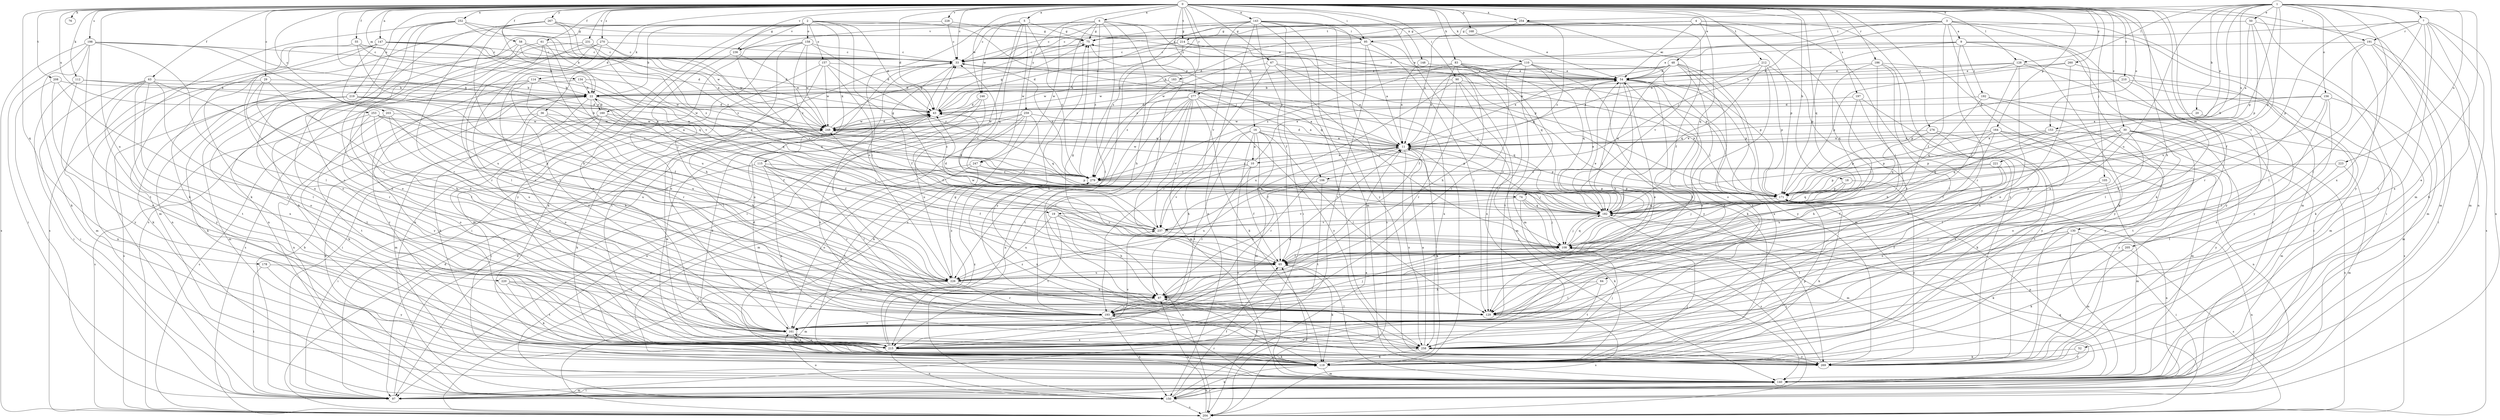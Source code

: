 strict digraph  {
0;
1;
2;
3;
4;
5;
6;
7;
9;
10;
11;
16;
18;
19;
20;
22;
29;
30;
33;
36;
43;
48;
50;
52;
54;
55;
58;
61;
63;
64;
65;
67;
74;
75;
76;
83;
87;
90;
95;
97;
105;
106;
108;
110;
112;
114;
115;
119;
128;
129;
130;
134;
140;
143;
147;
148;
150;
153;
156;
157;
158;
160;
161;
164;
168;
171;
178;
182;
183;
186;
191;
192;
193;
197;
198;
203;
204;
205;
208;
210;
212;
214;
215;
219;
220;
221;
223;
226;
228;
231;
236;
237;
246;
247;
248;
252;
253;
254;
258;
259;
260;
267;
269;
270;
276;
277;
279;
0 -> 5  [label=a];
0 -> 6  [label=a];
0 -> 16  [label=b];
0 -> 18  [label=b];
0 -> 19  [label=b];
0 -> 29  [label=c];
0 -> 30  [label=c];
0 -> 33  [label=c];
0 -> 36  [label=d];
0 -> 43  [label=d];
0 -> 48  [label=e];
0 -> 55  [label=f];
0 -> 58  [label=f];
0 -> 61  [label=f];
0 -> 63  [label=f];
0 -> 64  [label=f];
0 -> 67  [label=g];
0 -> 76  [label=h];
0 -> 83  [label=h];
0 -> 87  [label=h];
0 -> 90  [label=i];
0 -> 95  [label=i];
0 -> 105  [label=j];
0 -> 110  [label=k];
0 -> 112  [label=k];
0 -> 128  [label=l];
0 -> 130  [label=m];
0 -> 134  [label=m];
0 -> 140  [label=m];
0 -> 143  [label=n];
0 -> 147  [label=n];
0 -> 148  [label=n];
0 -> 153  [label=o];
0 -> 164  [label=p];
0 -> 168  [label=p];
0 -> 178  [label=q];
0 -> 182  [label=q];
0 -> 183  [label=r];
0 -> 186  [label=r];
0 -> 191  [label=r];
0 -> 197  [label=s];
0 -> 198  [label=s];
0 -> 203  [label=s];
0 -> 205  [label=t];
0 -> 208  [label=t];
0 -> 210  [label=t];
0 -> 212  [label=t];
0 -> 214  [label=t];
0 -> 219  [label=u];
0 -> 220  [label=u];
0 -> 228  [label=v];
0 -> 231  [label=v];
0 -> 236  [label=v];
0 -> 246  [label=w];
0 -> 252  [label=x];
0 -> 253  [label=x];
0 -> 254  [label=x];
0 -> 259  [label=y];
0 -> 260  [label=y];
0 -> 267  [label=y];
0 -> 270  [label=z];
0 -> 276  [label=z];
0 -> 277  [label=z];
1 -> 7  [label=a];
1 -> 19  [label=b];
1 -> 20  [label=b];
1 -> 50  [label=e];
1 -> 52  [label=e];
1 -> 74  [label=g];
1 -> 128  [label=l];
1 -> 150  [label=n];
1 -> 153  [label=o];
1 -> 156  [label=o];
1 -> 171  [label=p];
1 -> 221  [label=u];
1 -> 223  [label=u];
1 -> 226  [label=u];
1 -> 254  [label=x];
1 -> 258  [label=x];
1 -> 269  [label=y];
2 -> 22  [label=b];
2 -> 43  [label=d];
2 -> 74  [label=g];
2 -> 95  [label=i];
2 -> 106  [label=j];
2 -> 114  [label=k];
2 -> 115  [label=k];
2 -> 157  [label=o];
2 -> 158  [label=o];
2 -> 204  [label=s];
2 -> 236  [label=v];
2 -> 258  [label=x];
2 -> 269  [label=y];
3 -> 9  [label=a];
3 -> 65  [label=f];
3 -> 75  [label=g];
3 -> 95  [label=i];
3 -> 97  [label=i];
3 -> 106  [label=j];
3 -> 119  [label=k];
3 -> 140  [label=m];
3 -> 258  [label=x];
3 -> 277  [label=z];
4 -> 33  [label=c];
4 -> 43  [label=d];
4 -> 54  [label=e];
4 -> 160  [label=o];
4 -> 171  [label=p];
4 -> 182  [label=q];
4 -> 214  [label=t];
4 -> 215  [label=t];
4 -> 258  [label=x];
4 -> 269  [label=y];
5 -> 75  [label=g];
5 -> 97  [label=i];
5 -> 182  [label=q];
5 -> 226  [label=u];
5 -> 246  [label=w];
5 -> 247  [label=w];
5 -> 279  [label=z];
6 -> 33  [label=c];
6 -> 75  [label=g];
6 -> 87  [label=h];
6 -> 108  [label=j];
6 -> 129  [label=l];
6 -> 171  [label=p];
6 -> 204  [label=s];
6 -> 236  [label=v];
6 -> 247  [label=w];
6 -> 279  [label=z];
7 -> 33  [label=c];
7 -> 119  [label=k];
7 -> 129  [label=l];
7 -> 140  [label=m];
7 -> 150  [label=n];
7 -> 171  [label=p];
7 -> 191  [label=r];
7 -> 215  [label=t];
7 -> 258  [label=x];
9 -> 33  [label=c];
9 -> 54  [label=e];
9 -> 97  [label=i];
9 -> 119  [label=k];
9 -> 171  [label=p];
9 -> 192  [label=r];
9 -> 193  [label=r];
9 -> 269  [label=y];
10 -> 54  [label=e];
10 -> 65  [label=f];
10 -> 193  [label=r];
10 -> 237  [label=v];
10 -> 248  [label=w];
10 -> 279  [label=z];
11 -> 10  [label=a];
11 -> 33  [label=c];
11 -> 43  [label=d];
11 -> 108  [label=j];
11 -> 119  [label=k];
11 -> 171  [label=p];
11 -> 193  [label=r];
11 -> 258  [label=x];
11 -> 279  [label=z];
16 -> 10  [label=a];
16 -> 11  [label=a];
16 -> 65  [label=f];
16 -> 87  [label=h];
16 -> 129  [label=l];
16 -> 140  [label=m];
16 -> 171  [label=p];
16 -> 215  [label=t];
16 -> 204  [label=z];
18 -> 108  [label=j];
18 -> 171  [label=p];
18 -> 182  [label=q];
18 -> 269  [label=y];
19 -> 87  [label=h];
19 -> 204  [label=s];
19 -> 215  [label=t];
19 -> 226  [label=u];
19 -> 237  [label=v];
20 -> 215  [label=t];
20 -> 248  [label=w];
22 -> 43  [label=d];
22 -> 65  [label=f];
22 -> 97  [label=i];
22 -> 119  [label=k];
22 -> 129  [label=l];
22 -> 150  [label=n];
22 -> 160  [label=o];
22 -> 269  [label=y];
29 -> 22  [label=b];
29 -> 87  [label=h];
29 -> 129  [label=l];
29 -> 150  [label=n];
29 -> 193  [label=r];
30 -> 11  [label=a];
30 -> 65  [label=f];
30 -> 87  [label=h];
30 -> 129  [label=l];
30 -> 140  [label=m];
30 -> 161  [label=o];
30 -> 171  [label=p];
30 -> 204  [label=s];
30 -> 215  [label=t];
33 -> 54  [label=e];
33 -> 65  [label=f];
33 -> 97  [label=i];
33 -> 129  [label=l];
33 -> 279  [label=z];
36 -> 87  [label=h];
36 -> 119  [label=k];
36 -> 161  [label=o];
36 -> 226  [label=u];
36 -> 248  [label=w];
43 -> 33  [label=c];
43 -> 75  [label=g];
43 -> 97  [label=i];
43 -> 248  [label=w];
48 -> 11  [label=a];
48 -> 22  [label=b];
48 -> 54  [label=e];
48 -> 108  [label=j];
48 -> 140  [label=m];
48 -> 182  [label=q];
48 -> 215  [label=t];
48 -> 248  [label=w];
48 -> 269  [label=y];
50 -> 11  [label=a];
50 -> 75  [label=g];
50 -> 140  [label=m];
50 -> 171  [label=p];
50 -> 226  [label=u];
52 -> 119  [label=k];
52 -> 269  [label=y];
54 -> 22  [label=b];
54 -> 87  [label=h];
54 -> 108  [label=j];
54 -> 129  [label=l];
54 -> 161  [label=o];
54 -> 171  [label=p];
54 -> 258  [label=x];
55 -> 33  [label=c];
55 -> 43  [label=d];
55 -> 161  [label=o];
55 -> 237  [label=v];
58 -> 33  [label=c];
58 -> 150  [label=n];
58 -> 161  [label=o];
58 -> 182  [label=q];
58 -> 279  [label=z];
61 -> 33  [label=c];
61 -> 108  [label=j];
61 -> 129  [label=l];
61 -> 161  [label=o];
61 -> 226  [label=u];
63 -> 22  [label=b];
63 -> 87  [label=h];
63 -> 97  [label=i];
63 -> 140  [label=m];
63 -> 161  [label=o];
63 -> 215  [label=t];
63 -> 258  [label=x];
63 -> 269  [label=y];
64 -> 87  [label=h];
64 -> 129  [label=l];
64 -> 215  [label=t];
65 -> 75  [label=g];
65 -> 119  [label=k];
65 -> 226  [label=u];
67 -> 11  [label=a];
67 -> 43  [label=d];
67 -> 54  [label=e];
67 -> 108  [label=j];
67 -> 193  [label=r];
74 -> 108  [label=j];
74 -> 119  [label=k];
74 -> 182  [label=q];
74 -> 204  [label=s];
74 -> 237  [label=v];
75 -> 33  [label=c];
75 -> 182  [label=q];
83 -> 54  [label=e];
83 -> 65  [label=f];
83 -> 87  [label=h];
83 -> 129  [label=l];
83 -> 140  [label=m];
83 -> 248  [label=w];
83 -> 269  [label=y];
83 -> 279  [label=z];
87 -> 129  [label=l];
87 -> 193  [label=r];
90 -> 22  [label=b];
90 -> 140  [label=m];
90 -> 171  [label=p];
90 -> 193  [label=r];
90 -> 226  [label=u];
90 -> 258  [label=x];
95 -> 11  [label=a];
95 -> 33  [label=c];
95 -> 129  [label=l];
95 -> 182  [label=q];
95 -> 215  [label=t];
95 -> 279  [label=z];
97 -> 22  [label=b];
97 -> 43  [label=d];
97 -> 140  [label=m];
105 -> 140  [label=m];
105 -> 161  [label=o];
105 -> 171  [label=p];
106 -> 87  [label=h];
106 -> 171  [label=p];
106 -> 215  [label=t];
106 -> 226  [label=u];
108 -> 54  [label=e];
108 -> 65  [label=f];
108 -> 182  [label=q];
110 -> 11  [label=a];
110 -> 54  [label=e];
110 -> 119  [label=k];
110 -> 171  [label=p];
110 -> 182  [label=q];
110 -> 193  [label=r];
110 -> 215  [label=t];
110 -> 248  [label=w];
112 -> 22  [label=b];
112 -> 65  [label=f];
112 -> 97  [label=i];
112 -> 269  [label=y];
114 -> 22  [label=b];
114 -> 161  [label=o];
114 -> 182  [label=q];
114 -> 193  [label=r];
114 -> 204  [label=s];
114 -> 269  [label=y];
115 -> 65  [label=f];
115 -> 97  [label=i];
115 -> 129  [label=l];
115 -> 182  [label=q];
115 -> 193  [label=r];
115 -> 258  [label=x];
115 -> 279  [label=z];
119 -> 11  [label=a];
119 -> 87  [label=h];
119 -> 108  [label=j];
119 -> 140  [label=m];
119 -> 171  [label=p];
128 -> 22  [label=b];
128 -> 54  [label=e];
128 -> 97  [label=i];
128 -> 108  [label=j];
128 -> 161  [label=o];
128 -> 248  [label=w];
128 -> 269  [label=y];
129 -> 204  [label=s];
130 -> 65  [label=f];
130 -> 97  [label=i];
130 -> 108  [label=j];
130 -> 119  [label=k];
130 -> 129  [label=l];
130 -> 140  [label=m];
130 -> 150  [label=n];
134 -> 22  [label=b];
134 -> 119  [label=k];
134 -> 182  [label=q];
134 -> 248  [label=w];
140 -> 65  [label=f];
140 -> 97  [label=i];
140 -> 150  [label=n];
140 -> 171  [label=p];
140 -> 193  [label=r];
143 -> 33  [label=c];
143 -> 65  [label=f];
143 -> 75  [label=g];
143 -> 97  [label=i];
143 -> 108  [label=j];
143 -> 140  [label=m];
143 -> 150  [label=n];
143 -> 204  [label=s];
143 -> 237  [label=v];
143 -> 258  [label=x];
143 -> 269  [label=y];
143 -> 279  [label=z];
147 -> 22  [label=b];
147 -> 33  [label=c];
147 -> 43  [label=d];
147 -> 140  [label=m];
147 -> 204  [label=s];
147 -> 215  [label=t];
147 -> 226  [label=u];
147 -> 279  [label=z];
148 -> 11  [label=a];
148 -> 54  [label=e];
150 -> 11  [label=a];
150 -> 65  [label=f];
150 -> 119  [label=k];
150 -> 161  [label=o];
150 -> 204  [label=s];
153 -> 11  [label=a];
153 -> 171  [label=p];
153 -> 182  [label=q];
153 -> 269  [label=y];
156 -> 11  [label=a];
156 -> 43  [label=d];
156 -> 129  [label=l];
156 -> 140  [label=m];
156 -> 226  [label=u];
156 -> 258  [label=x];
157 -> 54  [label=e];
157 -> 108  [label=j];
157 -> 140  [label=m];
157 -> 215  [label=t];
157 -> 248  [label=w];
157 -> 279  [label=z];
158 -> 33  [label=c];
158 -> 43  [label=d];
158 -> 87  [label=h];
158 -> 119  [label=k];
158 -> 150  [label=n];
158 -> 248  [label=w];
158 -> 279  [label=z];
160 -> 22  [label=b];
160 -> 65  [label=f];
160 -> 108  [label=j];
160 -> 140  [label=m];
160 -> 150  [label=n];
160 -> 248  [label=w];
160 -> 258  [label=x];
160 -> 269  [label=y];
161 -> 11  [label=a];
161 -> 43  [label=d];
161 -> 54  [label=e];
161 -> 215  [label=t];
161 -> 258  [label=x];
164 -> 11  [label=a];
164 -> 87  [label=h];
164 -> 140  [label=m];
164 -> 150  [label=n];
164 -> 171  [label=p];
164 -> 182  [label=q];
164 -> 269  [label=y];
168 -> 54  [label=e];
171 -> 43  [label=d];
171 -> 75  [label=g];
171 -> 119  [label=k];
171 -> 150  [label=n];
171 -> 182  [label=q];
178 -> 97  [label=i];
178 -> 226  [label=u];
178 -> 269  [label=y];
182 -> 33  [label=c];
182 -> 43  [label=d];
182 -> 54  [label=e];
182 -> 108  [label=j];
182 -> 140  [label=m];
182 -> 237  [label=v];
183 -> 22  [label=b];
183 -> 258  [label=x];
183 -> 279  [label=z];
186 -> 54  [label=e];
186 -> 108  [label=j];
186 -> 129  [label=l];
186 -> 182  [label=q];
186 -> 258  [label=x];
186 -> 269  [label=y];
191 -> 33  [label=c];
191 -> 97  [label=i];
191 -> 129  [label=l];
191 -> 140  [label=m];
191 -> 193  [label=r];
191 -> 204  [label=s];
192 -> 43  [label=d];
192 -> 182  [label=q];
192 -> 204  [label=s];
192 -> 269  [label=y];
193 -> 54  [label=e];
193 -> 108  [label=j];
193 -> 150  [label=n];
193 -> 161  [label=o];
193 -> 269  [label=y];
197 -> 43  [label=d];
197 -> 87  [label=h];
197 -> 108  [label=j];
197 -> 269  [label=y];
198 -> 33  [label=c];
198 -> 97  [label=i];
198 -> 119  [label=k];
198 -> 129  [label=l];
198 -> 182  [label=q];
198 -> 204  [label=s];
198 -> 215  [label=t];
198 -> 226  [label=u];
203 -> 87  [label=h];
203 -> 204  [label=s];
203 -> 215  [label=t];
203 -> 226  [label=u];
203 -> 248  [label=w];
204 -> 43  [label=d];
204 -> 65  [label=f];
204 -> 87  [label=h];
204 -> 182  [label=q];
205 -> 65  [label=f];
205 -> 119  [label=k];
205 -> 204  [label=s];
208 -> 22  [label=b];
208 -> 97  [label=i];
208 -> 129  [label=l];
208 -> 161  [label=o];
210 -> 22  [label=b];
210 -> 129  [label=l];
210 -> 140  [label=m];
210 -> 171  [label=p];
212 -> 11  [label=a];
212 -> 54  [label=e];
212 -> 129  [label=l];
212 -> 161  [label=o];
212 -> 171  [label=p];
212 -> 182  [label=q];
214 -> 33  [label=c];
214 -> 43  [label=d];
214 -> 54  [label=e];
214 -> 171  [label=p];
214 -> 269  [label=y];
215 -> 33  [label=c];
215 -> 43  [label=d];
215 -> 75  [label=g];
215 -> 119  [label=k];
215 -> 150  [label=n];
215 -> 161  [label=o];
215 -> 237  [label=v];
215 -> 279  [label=z];
219 -> 11  [label=a];
219 -> 43  [label=d];
219 -> 119  [label=k];
219 -> 140  [label=m];
219 -> 204  [label=s];
219 -> 215  [label=t];
219 -> 226  [label=u];
219 -> 248  [label=w];
220 -> 87  [label=h];
220 -> 119  [label=k];
220 -> 193  [label=r];
220 -> 215  [label=t];
221 -> 65  [label=f];
221 -> 171  [label=p];
221 -> 226  [label=u];
221 -> 279  [label=z];
223 -> 129  [label=l];
223 -> 140  [label=m];
223 -> 279  [label=z];
226 -> 87  [label=h];
226 -> 140  [label=m];
226 -> 161  [label=o];
226 -> 193  [label=r];
226 -> 279  [label=z];
228 -> 33  [label=c];
228 -> 75  [label=g];
228 -> 119  [label=k];
231 -> 33  [label=c];
231 -> 119  [label=k];
231 -> 193  [label=r];
231 -> 248  [label=w];
236 -> 161  [label=o];
236 -> 237  [label=v];
236 -> 248  [label=w];
237 -> 11  [label=a];
237 -> 33  [label=c];
237 -> 108  [label=j];
237 -> 248  [label=w];
246 -> 43  [label=d];
246 -> 65  [label=f];
246 -> 97  [label=i];
246 -> 258  [label=x];
247 -> 161  [label=o];
247 -> 171  [label=p];
247 -> 204  [label=s];
247 -> 215  [label=t];
247 -> 279  [label=z];
248 -> 11  [label=a];
248 -> 43  [label=d];
248 -> 75  [label=g];
248 -> 119  [label=k];
252 -> 22  [label=b];
252 -> 75  [label=g];
252 -> 97  [label=i];
252 -> 161  [label=o];
252 -> 193  [label=r];
252 -> 258  [label=x];
252 -> 279  [label=z];
253 -> 11  [label=a];
253 -> 65  [label=f];
253 -> 161  [label=o];
253 -> 204  [label=s];
253 -> 226  [label=u];
253 -> 248  [label=w];
254 -> 11  [label=a];
254 -> 33  [label=c];
254 -> 65  [label=f];
254 -> 75  [label=g];
254 -> 237  [label=v];
254 -> 279  [label=z];
258 -> 11  [label=a];
258 -> 108  [label=j];
258 -> 119  [label=k];
258 -> 248  [label=w];
258 -> 269  [label=y];
258 -> 279  [label=z];
259 -> 11  [label=a];
259 -> 119  [label=k];
259 -> 140  [label=m];
259 -> 150  [label=n];
259 -> 182  [label=q];
259 -> 226  [label=u];
259 -> 248  [label=w];
260 -> 54  [label=e];
260 -> 119  [label=k];
260 -> 161  [label=o];
260 -> 171  [label=p];
267 -> 11  [label=a];
267 -> 54  [label=e];
267 -> 75  [label=g];
267 -> 87  [label=h];
267 -> 119  [label=k];
267 -> 193  [label=r];
267 -> 237  [label=v];
267 -> 248  [label=w];
269 -> 108  [label=j];
270 -> 33  [label=c];
270 -> 129  [label=l];
270 -> 150  [label=n];
270 -> 171  [label=p];
270 -> 193  [label=r];
276 -> 11  [label=a];
276 -> 119  [label=k];
276 -> 182  [label=q];
276 -> 258  [label=x];
277 -> 11  [label=a];
277 -> 43  [label=d];
277 -> 119  [label=k];
277 -> 140  [label=m];
277 -> 150  [label=n];
277 -> 182  [label=q];
277 -> 193  [label=r];
277 -> 215  [label=t];
277 -> 226  [label=u];
277 -> 237  [label=v];
277 -> 269  [label=y];
279 -> 171  [label=p];
279 -> 258  [label=x];
}
